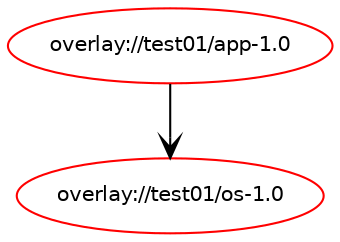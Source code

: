 digraph prolog {

newrank=true;
concentrate=true;
compound=true;
graph [rankdir=TD];#, ranksep=2.5, nodesep=0.2];
edge  [arrowhead=vee];
node  [fontname=Helvetica,fontsize=10];

"overlay://test01/app-1.0" [color=red, href="../test01/app-1.0-depend.svg"];
"overlay://test01/app-1.0" -> "overlay://test01/os-1.0"
"overlay://test01/os-1.0" [color=red, href="../test01/os-1.0-depend.svg"];
}
